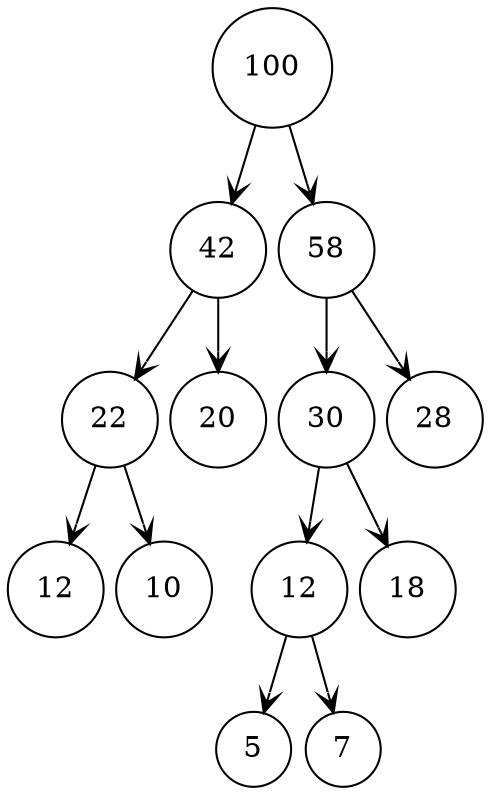 digraph G {
    graph [nodesep=0.1]
    node [shape=circle]
    edge [arrowhead=vee]
    _12[label="12"]
    12 -> 5
    12 -> 7
    22 -> 10
    22 -> _12
    30 -> 12
    30 -> 18
    42 -> 22
    42 -> 20
    58 -> 28
    58 -> 30
    100 -> 58
    100 -> 42

}